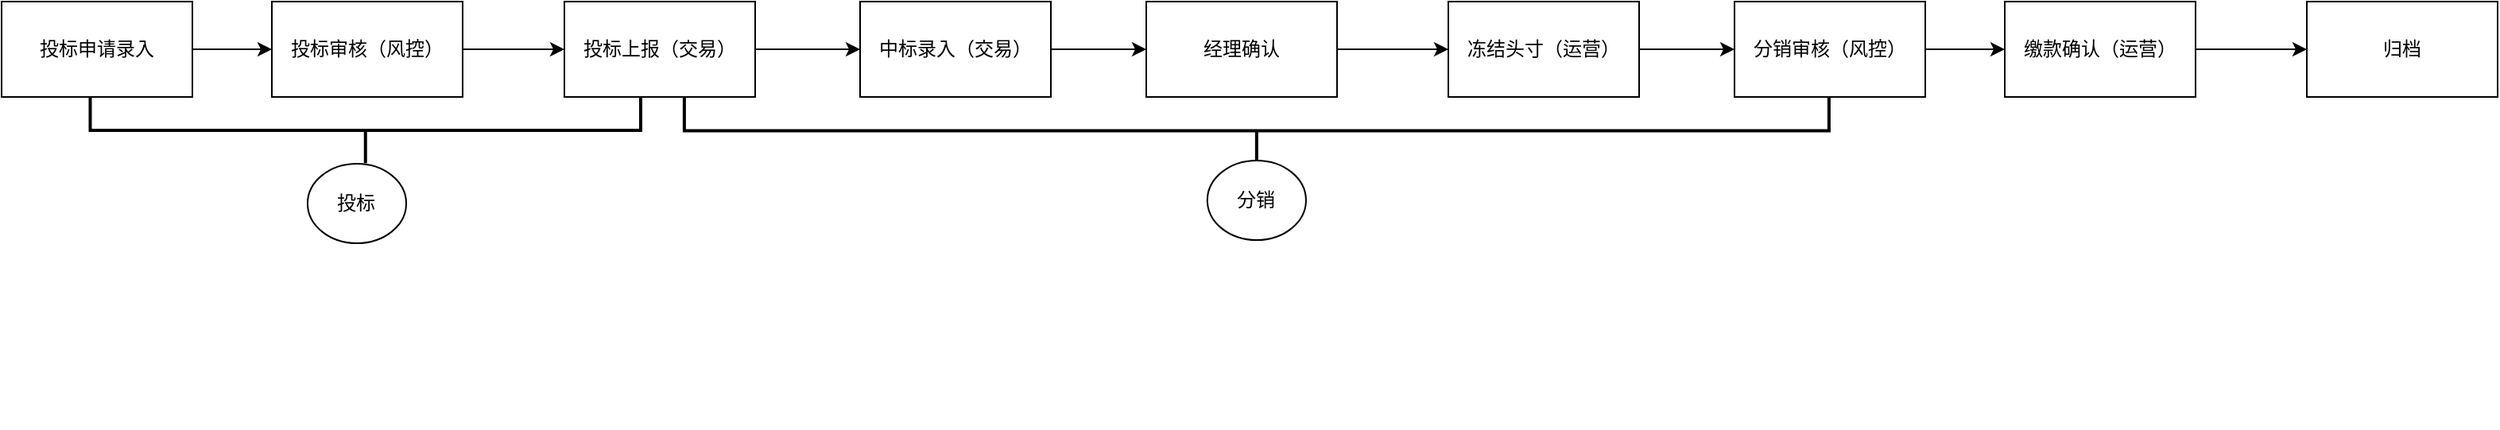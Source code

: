 <mxfile version="21.5.2" type="github">
  <diagram name="Page-1" id="9l_n-vJ5dFMjZLFDEs7Z">
    <mxGraphModel dx="2074" dy="1116" grid="1" gridSize="10" guides="1" tooltips="1" connect="1" arrows="1" fold="1" page="1" pageScale="1" pageWidth="827" pageHeight="1169" math="0" shadow="0">
      <root>
        <mxCell id="0" />
        <mxCell id="1" parent="0" />
        <mxCell id="hEPiWNOAB4XM48eltgoP-20" style="edgeStyle=orthogonalEdgeStyle;rounded=0;orthogonalLoop=1;jettySize=auto;html=1;entryX=0;entryY=0.5;entryDx=0;entryDy=0;" edge="1" parent="1" source="hEPiWNOAB4XM48eltgoP-1" target="hEPiWNOAB4XM48eltgoP-2">
          <mxGeometry relative="1" as="geometry" />
        </mxCell>
        <mxCell id="hEPiWNOAB4XM48eltgoP-1" value="投标申请录入" style="rounded=0;whiteSpace=wrap;html=1;" vertex="1" parent="1">
          <mxGeometry x="60" y="350" width="120" height="60" as="geometry" />
        </mxCell>
        <mxCell id="hEPiWNOAB4XM48eltgoP-21" style="edgeStyle=orthogonalEdgeStyle;rounded=0;orthogonalLoop=1;jettySize=auto;html=1;entryX=0;entryY=0.5;entryDx=0;entryDy=0;" edge="1" parent="1" source="hEPiWNOAB4XM48eltgoP-2" target="hEPiWNOAB4XM48eltgoP-5">
          <mxGeometry relative="1" as="geometry" />
        </mxCell>
        <mxCell id="hEPiWNOAB4XM48eltgoP-2" value="投标审核（风控）" style="rounded=0;whiteSpace=wrap;html=1;" vertex="1" parent="1">
          <mxGeometry x="230" y="350" width="120" height="60" as="geometry" />
        </mxCell>
        <mxCell id="hEPiWNOAB4XM48eltgoP-23" style="edgeStyle=orthogonalEdgeStyle;rounded=0;orthogonalLoop=1;jettySize=auto;html=1;" edge="1" parent="1" source="hEPiWNOAB4XM48eltgoP-5" target="hEPiWNOAB4XM48eltgoP-6">
          <mxGeometry relative="1" as="geometry" />
        </mxCell>
        <mxCell id="hEPiWNOAB4XM48eltgoP-5" value="投标上报（交易）" style="rounded=0;whiteSpace=wrap;html=1;" vertex="1" parent="1">
          <mxGeometry x="414" y="350" width="120" height="60" as="geometry" />
        </mxCell>
        <mxCell id="hEPiWNOAB4XM48eltgoP-24" style="edgeStyle=orthogonalEdgeStyle;rounded=0;orthogonalLoop=1;jettySize=auto;html=1;entryX=0;entryY=0.5;entryDx=0;entryDy=0;" edge="1" parent="1" source="hEPiWNOAB4XM48eltgoP-6" target="hEPiWNOAB4XM48eltgoP-7">
          <mxGeometry relative="1" as="geometry" />
        </mxCell>
        <mxCell id="hEPiWNOAB4XM48eltgoP-6" value="中标录入（交易）" style="rounded=0;whiteSpace=wrap;html=1;" vertex="1" parent="1">
          <mxGeometry x="600" y="350" width="120" height="60" as="geometry" />
        </mxCell>
        <mxCell id="hEPiWNOAB4XM48eltgoP-25" style="edgeStyle=orthogonalEdgeStyle;rounded=0;orthogonalLoop=1;jettySize=auto;html=1;entryX=0;entryY=0.5;entryDx=0;entryDy=0;" edge="1" parent="1" source="hEPiWNOAB4XM48eltgoP-7" target="hEPiWNOAB4XM48eltgoP-8">
          <mxGeometry relative="1" as="geometry" />
        </mxCell>
        <mxCell id="hEPiWNOAB4XM48eltgoP-7" value="经理确认" style="rounded=0;whiteSpace=wrap;html=1;" vertex="1" parent="1">
          <mxGeometry x="780" y="350" width="120" height="60" as="geometry" />
        </mxCell>
        <mxCell id="hEPiWNOAB4XM48eltgoP-26" style="edgeStyle=orthogonalEdgeStyle;rounded=0;orthogonalLoop=1;jettySize=auto;html=1;entryX=0;entryY=0.5;entryDx=0;entryDy=0;" edge="1" parent="1" source="hEPiWNOAB4XM48eltgoP-8" target="hEPiWNOAB4XM48eltgoP-9">
          <mxGeometry relative="1" as="geometry" />
        </mxCell>
        <mxCell id="hEPiWNOAB4XM48eltgoP-8" value="冻结头寸（运营）" style="rounded=0;whiteSpace=wrap;html=1;" vertex="1" parent="1">
          <mxGeometry x="970" y="350" width="120" height="60" as="geometry" />
        </mxCell>
        <mxCell id="hEPiWNOAB4XM48eltgoP-27" style="edgeStyle=orthogonalEdgeStyle;rounded=0;orthogonalLoop=1;jettySize=auto;html=1;entryX=0;entryY=0.5;entryDx=0;entryDy=0;" edge="1" parent="1" source="hEPiWNOAB4XM48eltgoP-9" target="hEPiWNOAB4XM48eltgoP-10">
          <mxGeometry relative="1" as="geometry" />
        </mxCell>
        <mxCell id="hEPiWNOAB4XM48eltgoP-9" value="分销审核（风控）" style="rounded=0;whiteSpace=wrap;html=1;" vertex="1" parent="1">
          <mxGeometry x="1150" y="350" width="120" height="60" as="geometry" />
        </mxCell>
        <mxCell id="hEPiWNOAB4XM48eltgoP-28" style="edgeStyle=orthogonalEdgeStyle;rounded=0;orthogonalLoop=1;jettySize=auto;html=1;entryX=0;entryY=0.5;entryDx=0;entryDy=0;" edge="1" parent="1" source="hEPiWNOAB4XM48eltgoP-10" target="hEPiWNOAB4XM48eltgoP-11">
          <mxGeometry relative="1" as="geometry" />
        </mxCell>
        <mxCell id="hEPiWNOAB4XM48eltgoP-10" value="缴款确认（运营）" style="rounded=0;whiteSpace=wrap;html=1;" vertex="1" parent="1">
          <mxGeometry x="1320" y="350" width="120" height="60" as="geometry" />
        </mxCell>
        <mxCell id="hEPiWNOAB4XM48eltgoP-11" value="归档" style="rounded=0;whiteSpace=wrap;html=1;" vertex="1" parent="1">
          <mxGeometry x="1510" y="350" width="120" height="60" as="geometry" />
        </mxCell>
        <mxCell id="hEPiWNOAB4XM48eltgoP-17" value="" style="group" vertex="1" connectable="0" parent="1">
          <mxGeometry x="109" y="406" width="331" height="212.5" as="geometry" />
        </mxCell>
        <mxCell id="hEPiWNOAB4XM48eltgoP-14" value="" style="strokeWidth=2;html=1;shape=mxgraph.flowchart.annotation_2;align=left;labelPosition=right;pointerEvents=1;rotation=-90;" vertex="1" parent="hEPiWNOAB4XM48eltgoP-17">
          <mxGeometry x="159.19" y="-148.12" width="41.38" height="346.25" as="geometry" />
        </mxCell>
        <mxCell id="hEPiWNOAB4XM48eltgoP-16" value="投标" style="ellipse;whiteSpace=wrap;html=1;" vertex="1" parent="hEPiWNOAB4XM48eltgoP-17">
          <mxGeometry x="143.469" y="46" width="62.062" height="50" as="geometry" />
        </mxCell>
        <mxCell id="hEPiWNOAB4XM48eltgoP-18" value="" style="strokeWidth=2;html=1;shape=mxgraph.flowchart.annotation_2;align=left;labelPosition=right;pointerEvents=1;rotation=-90;" vertex="1" parent="1">
          <mxGeometry x="828.75" y="71.25" width="41.38" height="720" as="geometry" />
        </mxCell>
        <mxCell id="hEPiWNOAB4XM48eltgoP-19" value="分销" style="ellipse;whiteSpace=wrap;html=1;" vertex="1" parent="1">
          <mxGeometry x="818.409" y="450" width="62.062" height="50" as="geometry" />
        </mxCell>
      </root>
    </mxGraphModel>
  </diagram>
</mxfile>
